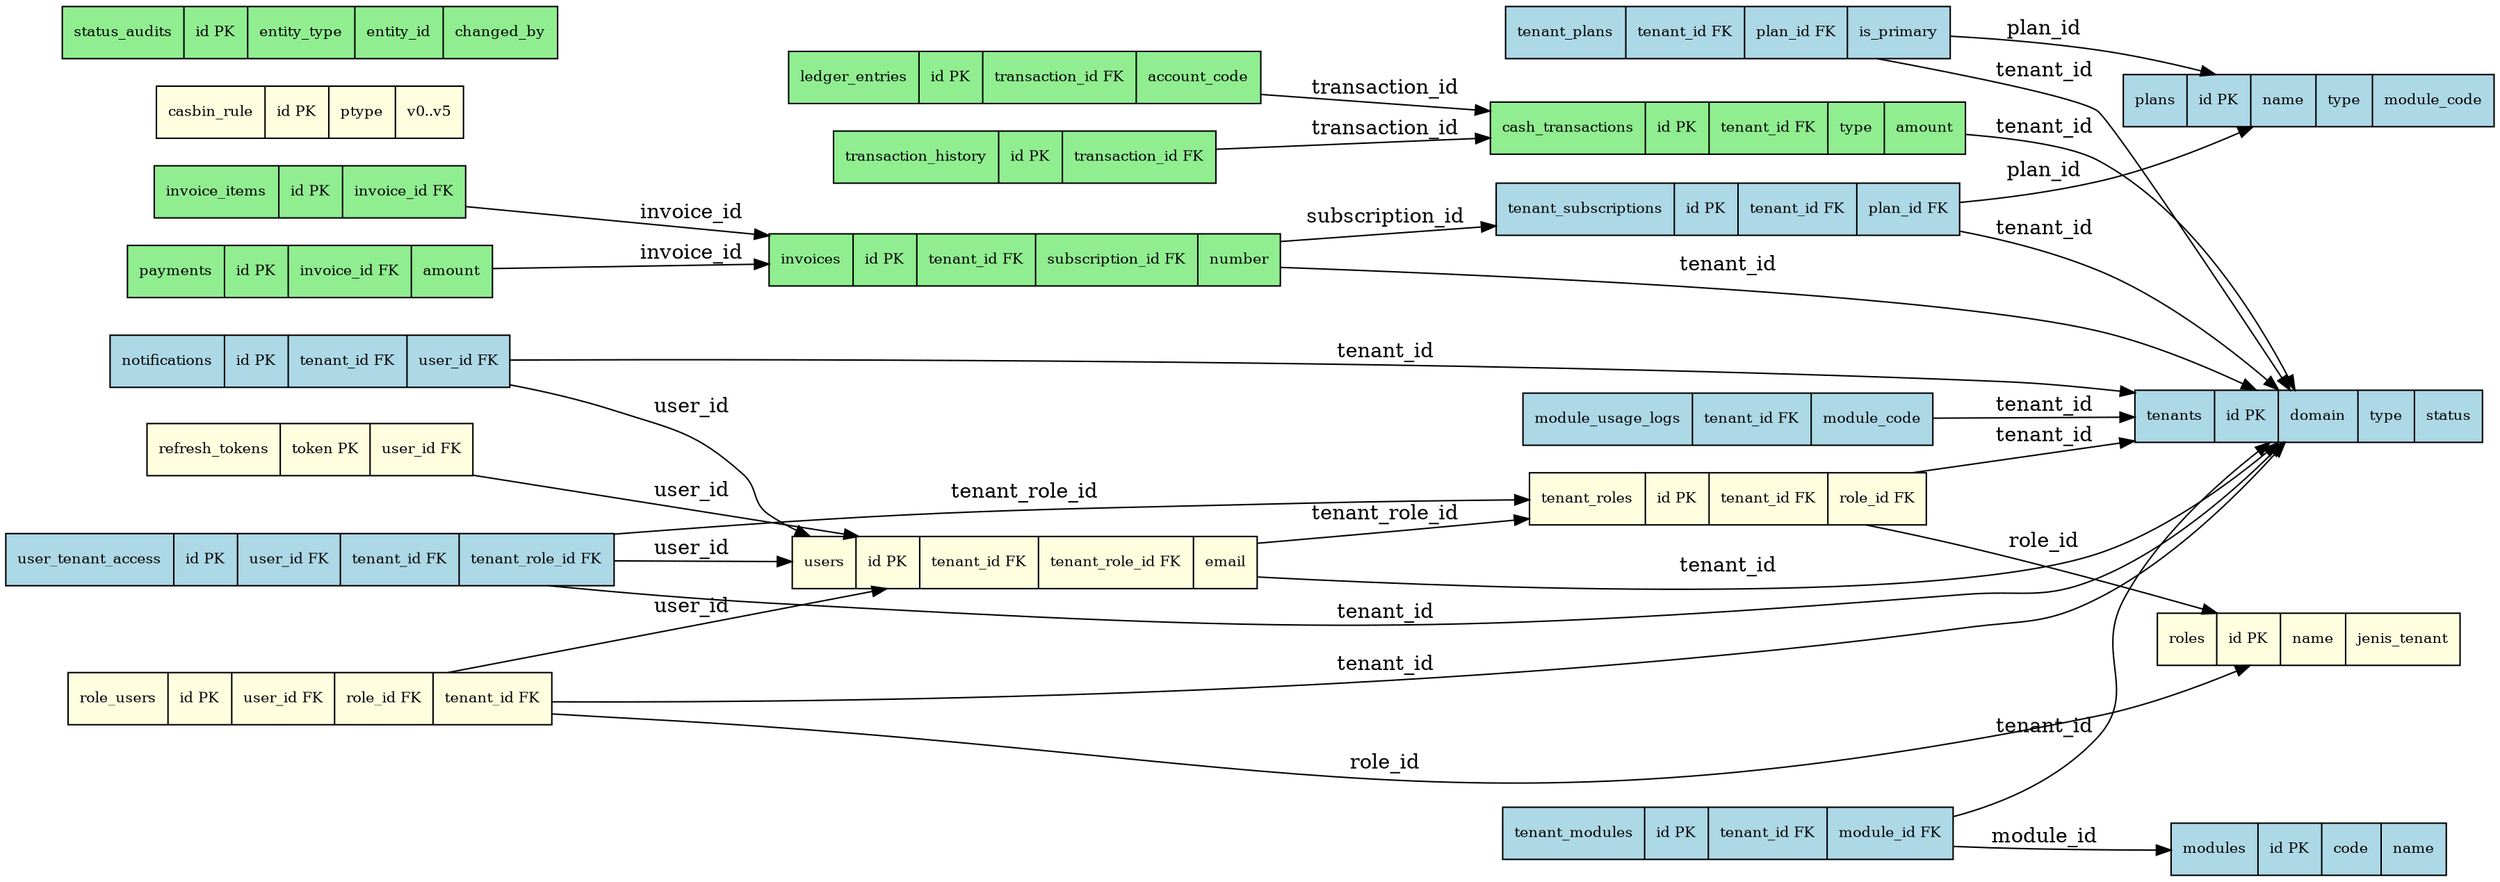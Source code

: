 digraph G {
  graph [rankdir=LR];
  node [shape=record, fontsize=10];

  // Authentication tables
  tenants [label="{tenants|id PK|domain|type|status}" fillcolor=lightblue style=filled];
  roles [label="{roles|id PK|name|jenis_tenant}" fillcolor=lightyellow style=filled];
  tenant_roles [label="{tenant_roles|id PK|tenant_id FK|role_id FK}" fillcolor=lightyellow style=filled];
  users [label="{users|id PK|tenant_id FK|tenant_role_id FK|email}" fillcolor=lightyellow style=filled];
  role_users [label="{role_users|id PK|user_id FK|role_id FK|tenant_id FK}" fillcolor=lightyellow style=filled];
  refresh_tokens [label="{refresh_tokens|token PK|user_id FK}" fillcolor=lightyellow style=filled];
  casbin_rule [label="{casbin_rule|id PK|ptype|v0..v5}" fillcolor=lightyellow style=filled];

  // Tenant management tables
  modules [label="{modules|id PK|code|name}" fillcolor=lightblue style=filled];
  tenant_modules [label="{tenant_modules|id PK|tenant_id FK|module_id FK}" fillcolor=lightblue style=filled];
  user_tenant_access [label="{user_tenant_access|id PK|user_id FK|tenant_id FK|tenant_role_id FK}" fillcolor=lightblue style=filled];
  plans [label="{plans|id PK|name|type|module_code}" fillcolor=lightblue style=filled];
  tenant_plans [label="{tenant_plans|tenant_id FK|plan_id FK|is_primary}" fillcolor=lightblue style=filled];
  tenant_subscriptions [label="{tenant_subscriptions|id PK|tenant_id FK|plan_id FK}" fillcolor=lightblue style=filled];
  notifications [label="{notifications|id PK|tenant_id FK|user_id FK}" fillcolor=lightblue style=filled];
  module_usage_logs [label="{module_usage_logs|tenant_id FK|module_code}" fillcolor=lightblue style=filled];

  // Finance tables
  invoices [label="{invoices|id PK|tenant_id FK|subscription_id FK|number}" fillcolor=lightgreen style=filled];
  invoice_items [label="{invoice_items|id PK|invoice_id FK}" fillcolor=lightgreen style=filled];
  payments [label="{payments|id PK|invoice_id FK|amount}" fillcolor=lightgreen style=filled];
  cash_transactions [label="{cash_transactions|id PK|tenant_id FK|type|amount}" fillcolor=lightgreen style=filled];
  ledger_entries [label="{ledger_entries|id PK|transaction_id FK|account_code}" fillcolor=lightgreen style=filled];
  transaction_history [label="{transaction_history|id PK|transaction_id FK}" fillcolor=lightgreen style=filled];
  status_audits [label="{status_audits|id PK|entity_type|entity_id|changed_by}" fillcolor=lightgreen style=filled];

  // Relationships
  tenant_roles -> tenants [label="tenant_id"]; 
  tenant_roles -> roles [label="role_id"]; 
  users -> tenants [label="tenant_id"]; 
  users -> tenant_roles [label="tenant_role_id"]; 
  role_users -> users [label="user_id"]; 
  role_users -> roles [label="role_id"]; 
  role_users -> tenants [label="tenant_id"]; 
  refresh_tokens -> users [label="user_id"]; 
  tenant_modules -> tenants [label="tenant_id"]; 
  tenant_modules -> modules [label="module_id"]; 
  user_tenant_access -> users [label="user_id"]; 
  user_tenant_access -> tenants [label="tenant_id"]; 
  user_tenant_access -> tenant_roles [label="tenant_role_id"]; 
  tenant_plans -> tenants [label="tenant_id"]; 
  tenant_plans -> plans [label="plan_id"]; 
  tenant_subscriptions -> tenants [label="tenant_id"]; 
  tenant_subscriptions -> plans [label="plan_id"]; 
  invoices -> tenants [label="tenant_id"]; 
  invoices -> tenant_subscriptions [label="subscription_id"]; 
  invoice_items -> invoices [label="invoice_id"]; 
  payments -> invoices [label="invoice_id"]; 
  cash_transactions -> tenants [label="tenant_id"]; 
  ledger_entries -> cash_transactions [label="transaction_id"]; 
  transaction_history -> cash_transactions [label="transaction_id"]; 
  notifications -> tenants [label="tenant_id"]; 
  notifications -> users [label="user_id"]; 
  module_usage_logs -> tenants [label="tenant_id"]; 
}
